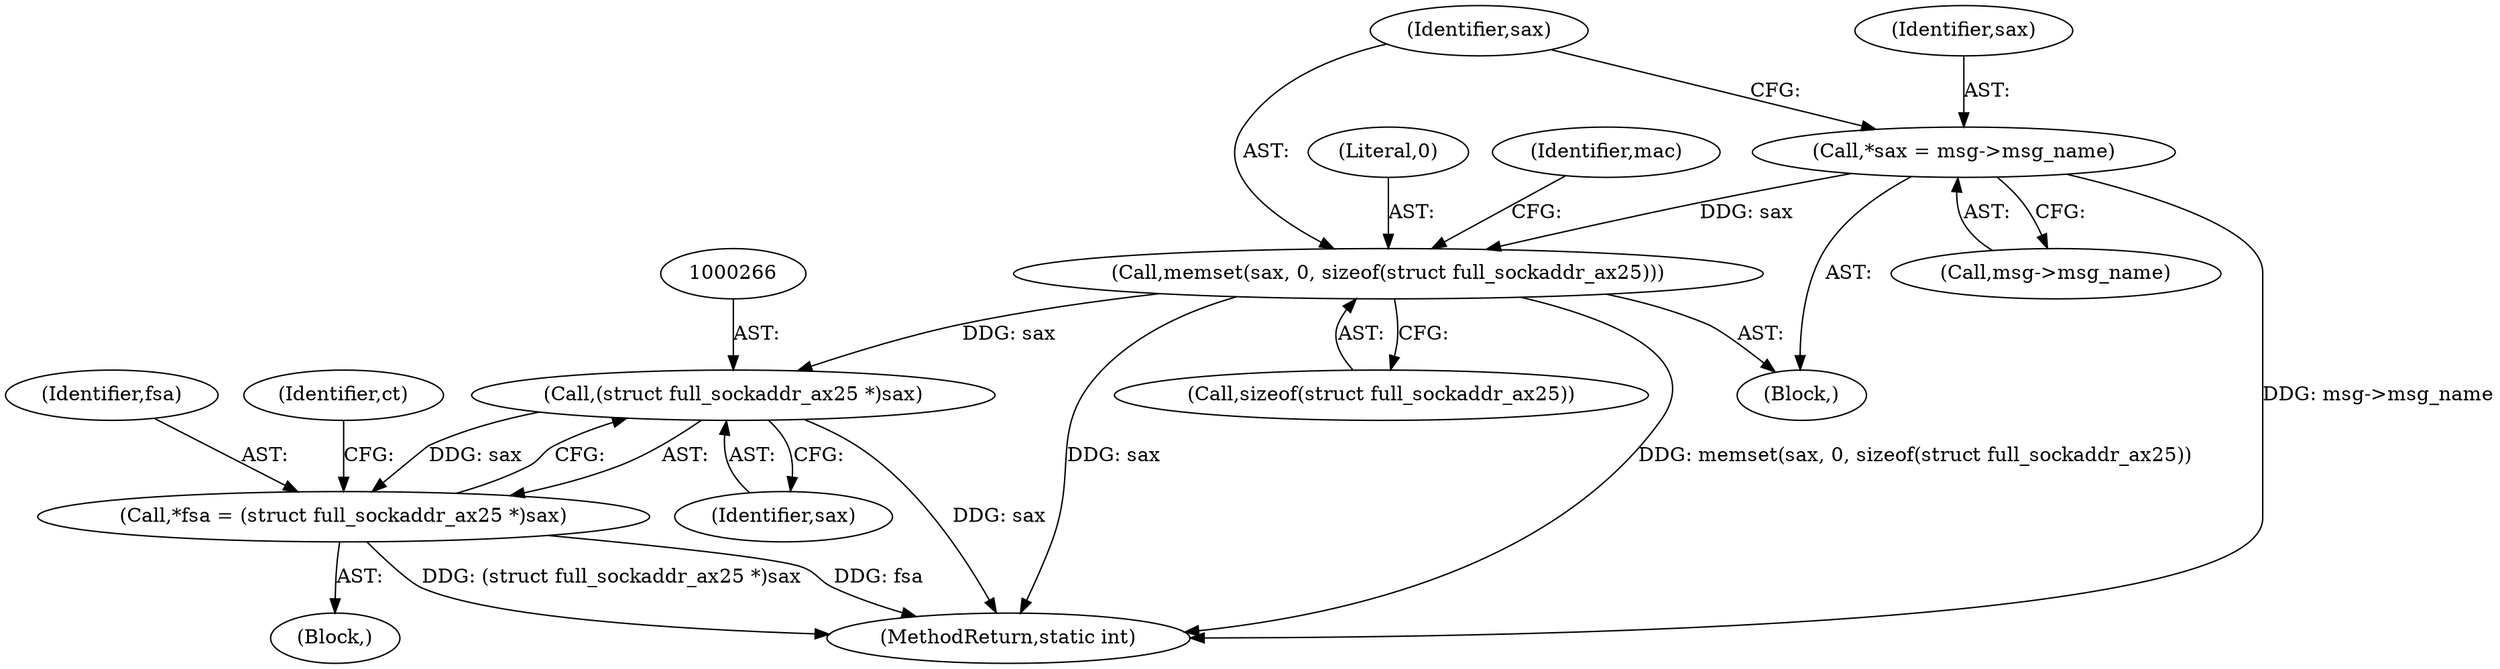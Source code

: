 digraph "0_linux_f3d3342602f8bcbf37d7c46641cb9bca7618eb1c_5@API" {
"1000214" [label="(Call,memset(sax, 0, sizeof(struct full_sockaddr_ax25)))"];
"1000209" [label="(Call,*sax = msg->msg_name)"];
"1000265" [label="(Call,(struct full_sockaddr_ax25 *)sax)"];
"1000263" [label="(Call,*fsa = (struct full_sockaddr_ax25 *)sax)"];
"1000209" [label="(Call,*sax = msg->msg_name)"];
"1000264" [label="(Identifier,fsa)"];
"1000215" [label="(Identifier,sax)"];
"1000267" [label="(Identifier,sax)"];
"1000216" [label="(Literal,0)"];
"1000265" [label="(Call,(struct full_sockaddr_ax25 *)sax)"];
"1000307" [label="(MethodReturn,static int)"];
"1000221" [label="(Identifier,mac)"];
"1000260" [label="(Block,)"];
"1000211" [label="(Call,msg->msg_name)"];
"1000217" [label="(Call,sizeof(struct full_sockaddr_ax25))"];
"1000270" [label="(Identifier,ct)"];
"1000214" [label="(Call,memset(sax, 0, sizeof(struct full_sockaddr_ax25)))"];
"1000200" [label="(Block,)"];
"1000263" [label="(Call,*fsa = (struct full_sockaddr_ax25 *)sax)"];
"1000210" [label="(Identifier,sax)"];
"1000214" -> "1000200"  [label="AST: "];
"1000214" -> "1000217"  [label="CFG: "];
"1000215" -> "1000214"  [label="AST: "];
"1000216" -> "1000214"  [label="AST: "];
"1000217" -> "1000214"  [label="AST: "];
"1000221" -> "1000214"  [label="CFG: "];
"1000214" -> "1000307"  [label="DDG: memset(sax, 0, sizeof(struct full_sockaddr_ax25))"];
"1000214" -> "1000307"  [label="DDG: sax"];
"1000209" -> "1000214"  [label="DDG: sax"];
"1000214" -> "1000265"  [label="DDG: sax"];
"1000209" -> "1000200"  [label="AST: "];
"1000209" -> "1000211"  [label="CFG: "];
"1000210" -> "1000209"  [label="AST: "];
"1000211" -> "1000209"  [label="AST: "];
"1000215" -> "1000209"  [label="CFG: "];
"1000209" -> "1000307"  [label="DDG: msg->msg_name"];
"1000265" -> "1000263"  [label="AST: "];
"1000265" -> "1000267"  [label="CFG: "];
"1000266" -> "1000265"  [label="AST: "];
"1000267" -> "1000265"  [label="AST: "];
"1000263" -> "1000265"  [label="CFG: "];
"1000265" -> "1000307"  [label="DDG: sax"];
"1000265" -> "1000263"  [label="DDG: sax"];
"1000263" -> "1000260"  [label="AST: "];
"1000264" -> "1000263"  [label="AST: "];
"1000270" -> "1000263"  [label="CFG: "];
"1000263" -> "1000307"  [label="DDG: (struct full_sockaddr_ax25 *)sax"];
"1000263" -> "1000307"  [label="DDG: fsa"];
}
